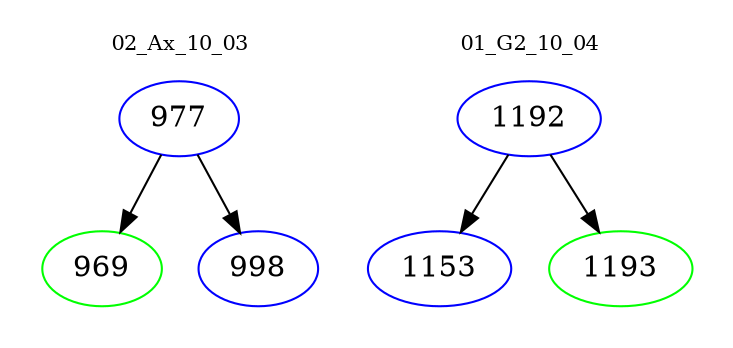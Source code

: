 digraph{
subgraph cluster_0 {
color = white
label = "02_Ax_10_03";
fontsize=10;
T0_977 [label="977", color="blue"]
T0_977 -> T0_969 [color="black"]
T0_969 [label="969", color="green"]
T0_977 -> T0_998 [color="black"]
T0_998 [label="998", color="blue"]
}
subgraph cluster_1 {
color = white
label = "01_G2_10_04";
fontsize=10;
T1_1192 [label="1192", color="blue"]
T1_1192 -> T1_1153 [color="black"]
T1_1153 [label="1153", color="blue"]
T1_1192 -> T1_1193 [color="black"]
T1_1193 [label="1193", color="green"]
}
}
